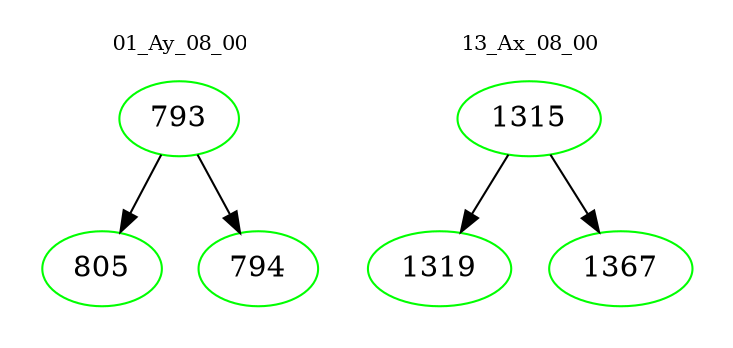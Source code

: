 digraph{
subgraph cluster_0 {
color = white
label = "01_Ay_08_00";
fontsize=10;
T0_793 [label="793", color="green"]
T0_793 -> T0_805 [color="black"]
T0_805 [label="805", color="green"]
T0_793 -> T0_794 [color="black"]
T0_794 [label="794", color="green"]
}
subgraph cluster_1 {
color = white
label = "13_Ax_08_00";
fontsize=10;
T1_1315 [label="1315", color="green"]
T1_1315 -> T1_1319 [color="black"]
T1_1319 [label="1319", color="green"]
T1_1315 -> T1_1367 [color="black"]
T1_1367 [label="1367", color="green"]
}
}
